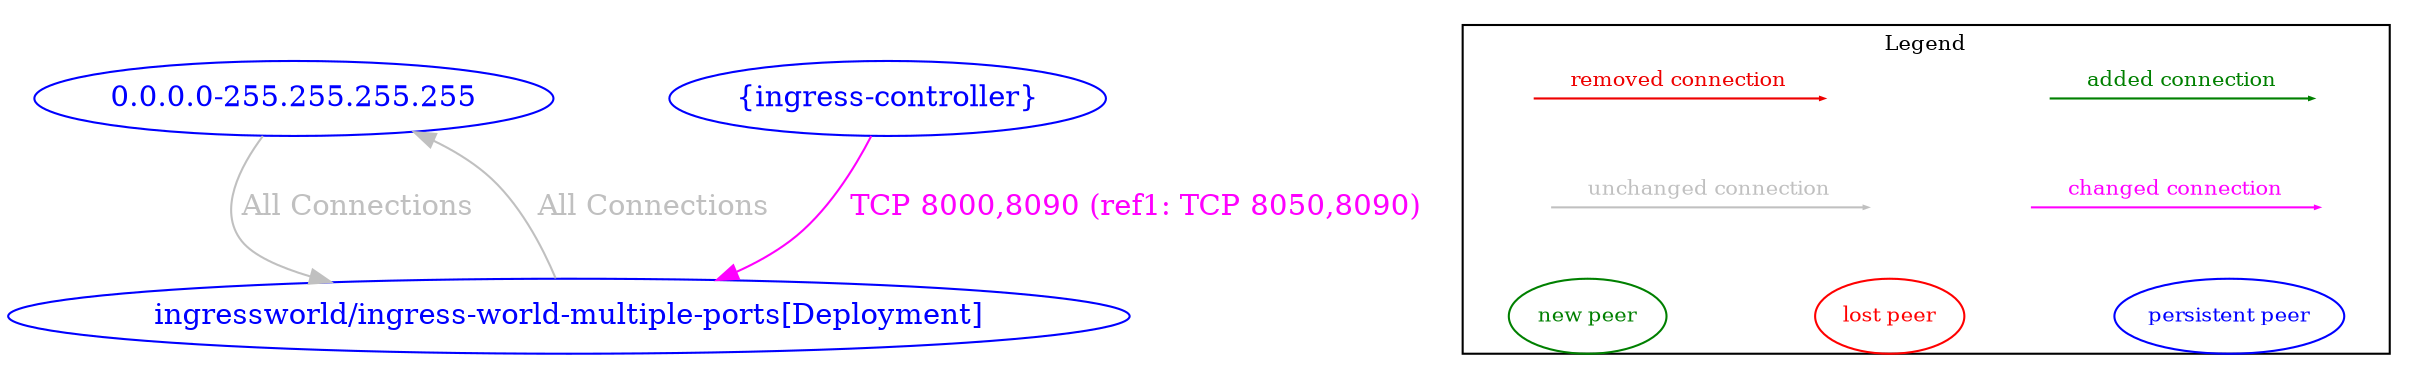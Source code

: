 digraph {
	"0.0.0.0-255.255.255.255" [label="0.0.0.0-255.255.255.255" color="blue" fontcolor="blue"]
	"ingressworld/ingress-world-multiple-ports[Deployment]" [label="ingressworld/ingress-world-multiple-ports[Deployment]" color="blue" fontcolor="blue"]
	"{ingress-controller}" [label="{ingress-controller}" color="blue" fontcolor="blue"]
	"0.0.0.0-255.255.255.255" -> "ingressworld/ingress-world-multiple-ports[Deployment]" [label="All Connections" color="grey" fontcolor="grey"]
	"ingressworld/ingress-world-multiple-ports[Deployment]" -> "0.0.0.0-255.255.255.255" [label="All Connections" color="grey" fontcolor="grey"]
	"{ingress-controller}" -> "ingressworld/ingress-world-multiple-ports[Deployment]" [label="TCP 8000,8090 (ref1: TCP 8050,8090)" color="magenta" fontcolor="magenta"]
	nodesep=0.5
	subgraph cluster_legend {
		label="Legend"
		fontsize = 10
		margin=0
		a [style=invis height=0 width=0]
		b [style=invis height=0 width=0]
		c [style=invis height=0 width=0]
		d [style=invis height=0 width=0]
		e [style=invis height=0 width=0]
		f [style=invis height=0 width=0]
		g [style=invis height=0 width=0]
		h [style=invis height=0 width=0]
		{rank=source a b c d}
		{rank=same e f g h}
		a -> b [label="added connection", color="#008000" fontcolor="#008000" fontsize = 10 arrowsize=0.2]
		c -> d [label="removed connection", color="red2" fontcolor="red2" fontsize = 10 arrowsize=0.2]
		e -> f [label="changed connection", color="magenta" fontcolor="magenta" fontsize = 10 arrowsize=0.2]
		g -> h [label="unchanged connection", color="grey" fontcolor="grey" fontsize = 10 arrowsize=0.2]
		np [label="new peer" color="#008000" fontcolor="#008000" fontsize = 10]
		lp [label="lost peer" color="red" fontcolor="red" fontsize = 10]
		pp [label="persistent peer" color="blue" fontcolor="blue" fontsize = 10]
		{rank=sink np lp pp}
		np->lp [style=invis]
		lp->pp [style=invis]
	}
}